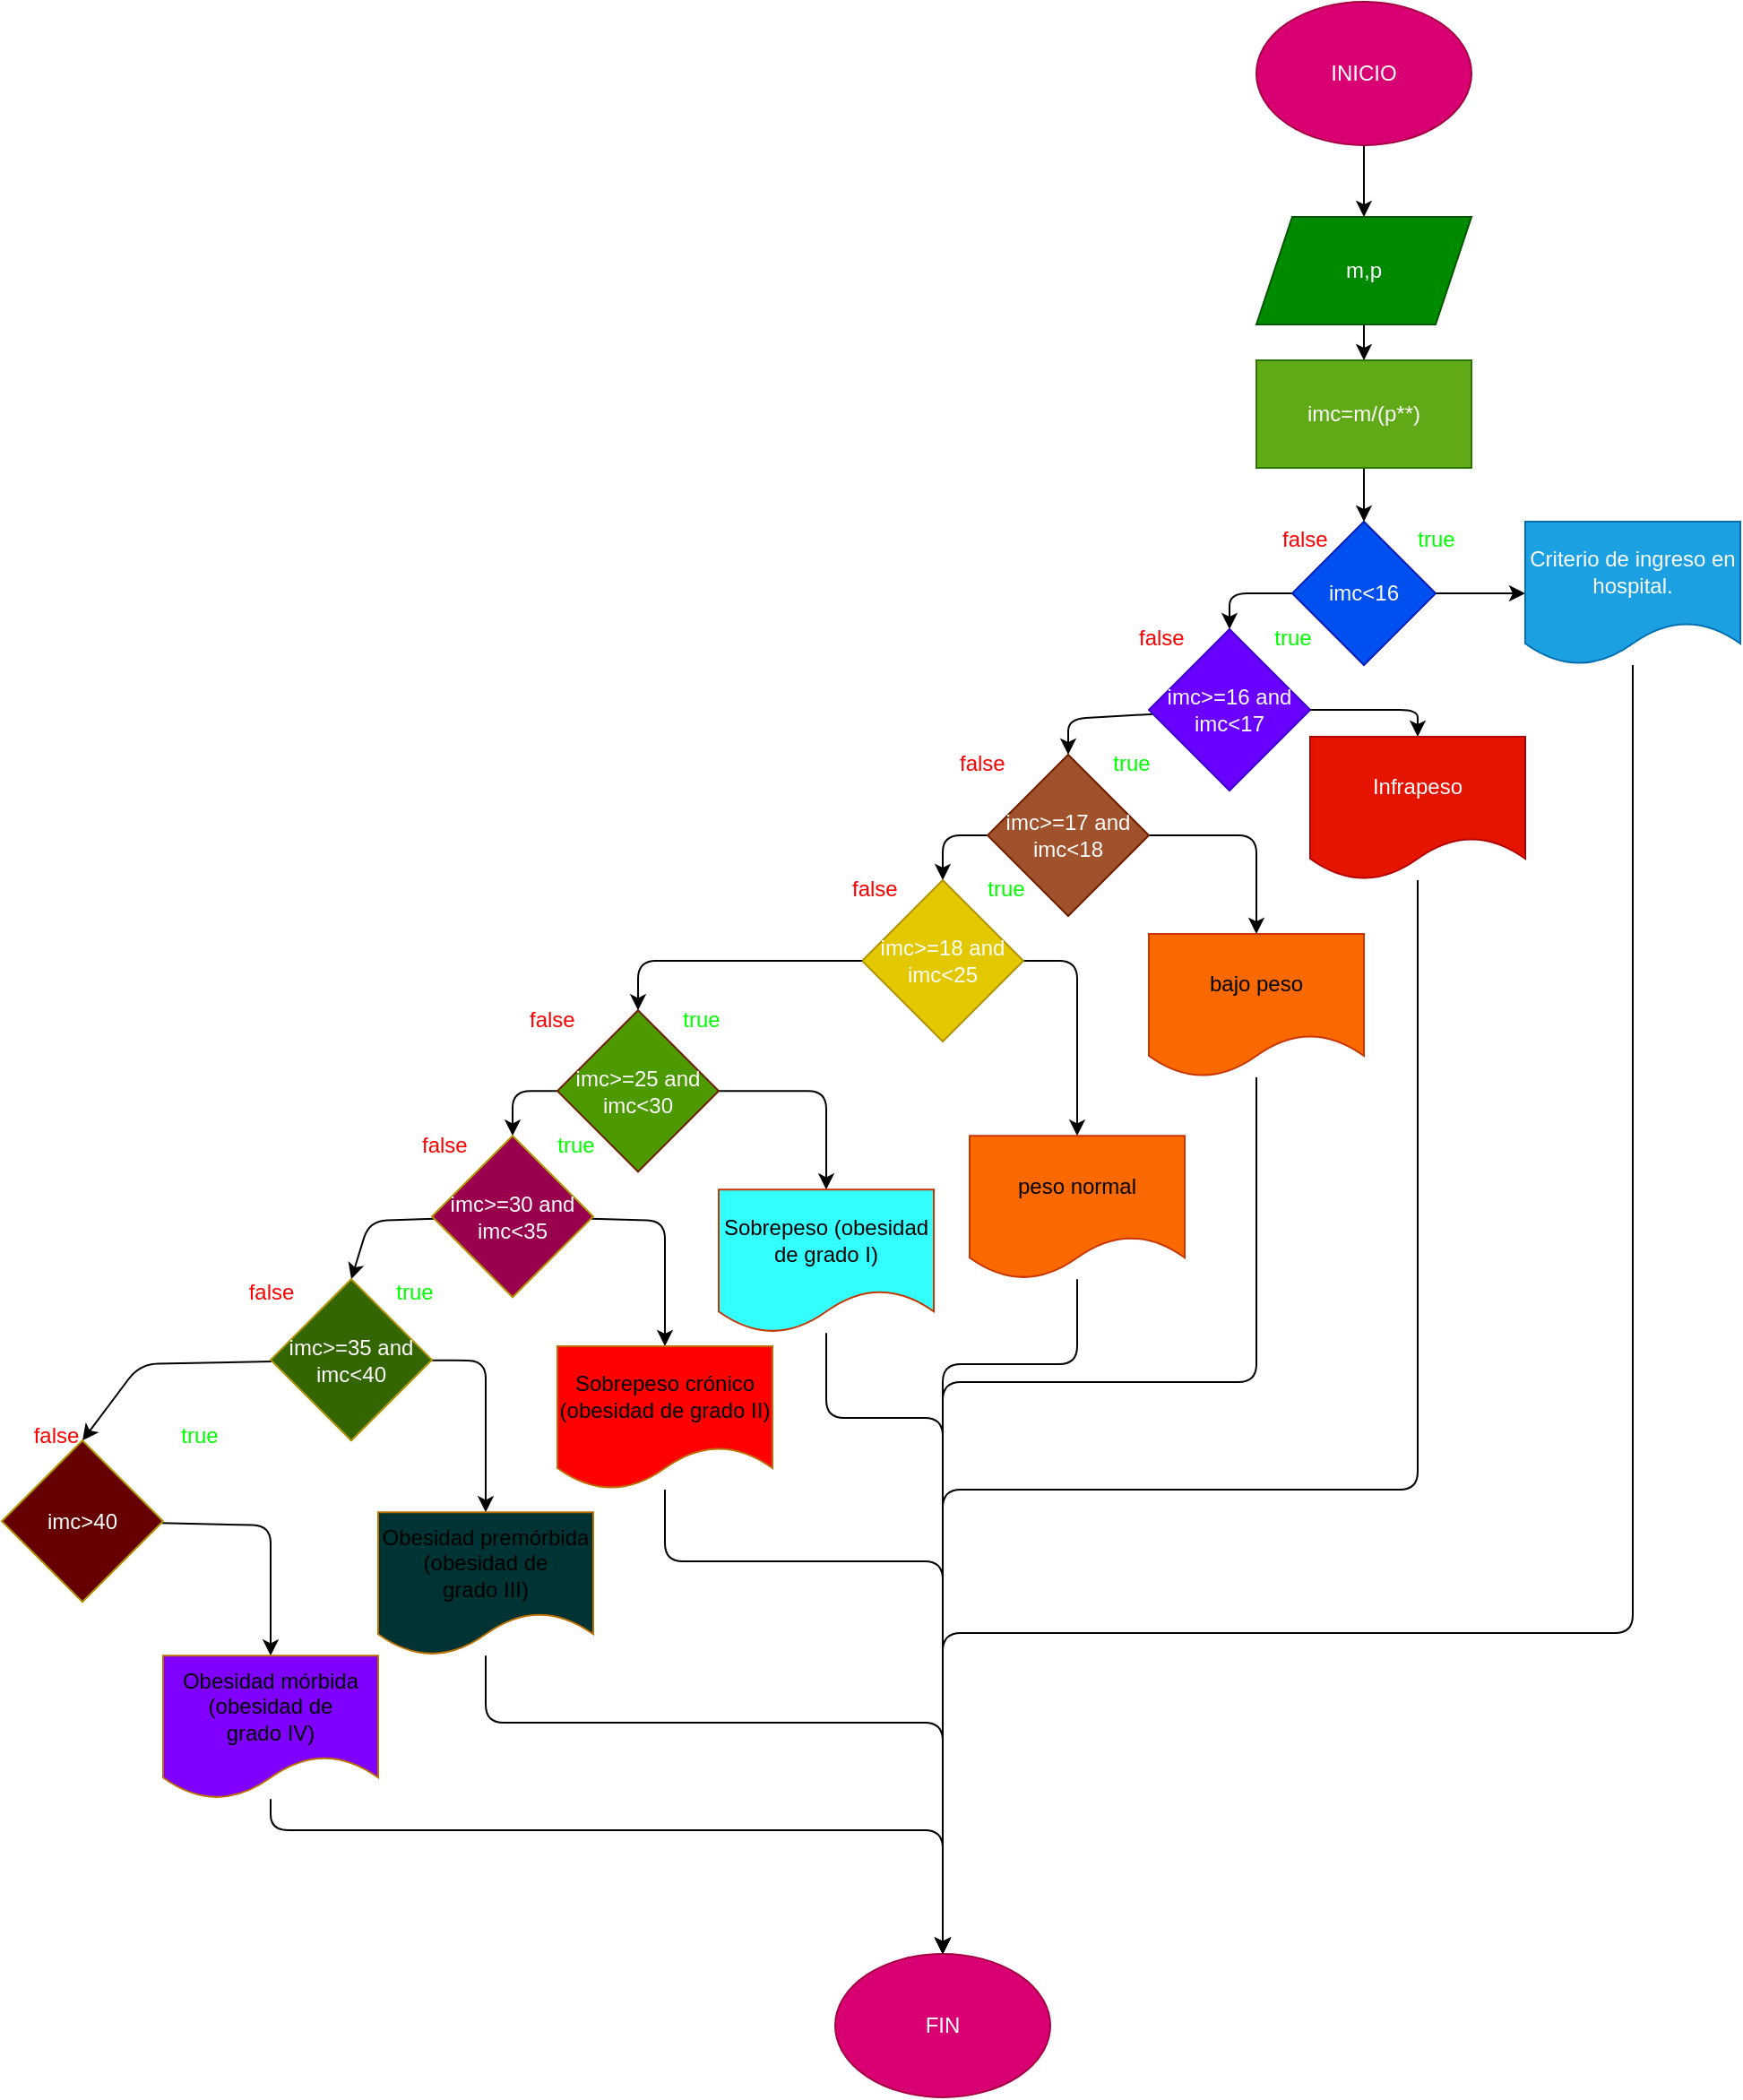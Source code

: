 <mxfile>
    <diagram id="hnFL6QaRTtWvXPoQ2jXc" name="Página-1">
        <mxGraphModel dx="1489" dy="411" grid="1" gridSize="10" guides="1" tooltips="1" connect="1" arrows="1" fold="1" page="1" pageScale="1" pageWidth="827" pageHeight="1169" math="0" shadow="0">
            <root>
                <mxCell id="0"/>
                <mxCell id="1" parent="0"/>
                <mxCell id="4" value="" style="edgeStyle=none;html=1;" parent="1" source="2" target="3" edge="1">
                    <mxGeometry relative="1" as="geometry"/>
                </mxCell>
                <mxCell id="2" value="INICIO" style="ellipse;whiteSpace=wrap;html=1;fillColor=#d80073;fontColor=#ffffff;strokeColor=#A50040;" parent="1" vertex="1">
                    <mxGeometry x="210" y="80" width="120" height="80" as="geometry"/>
                </mxCell>
                <mxCell id="6" value="" style="edgeStyle=none;html=1;" parent="1" source="3" target="5" edge="1">
                    <mxGeometry relative="1" as="geometry"/>
                </mxCell>
                <mxCell id="3" value="m,p" style="shape=parallelogram;perimeter=parallelogramPerimeter;whiteSpace=wrap;html=1;fixedSize=1;fillColor=#008a00;fontColor=#ffffff;strokeColor=#005700;" parent="1" vertex="1">
                    <mxGeometry x="210" y="200" width="120" height="60" as="geometry"/>
                </mxCell>
                <mxCell id="8" value="" style="edgeStyle=none;html=1;" parent="1" source="5" target="7" edge="1">
                    <mxGeometry relative="1" as="geometry"/>
                </mxCell>
                <mxCell id="5" value="imc=m/(p**)" style="whiteSpace=wrap;html=1;fillColor=#60a917;fontColor=#ffffff;strokeColor=#2D7600;" parent="1" vertex="1">
                    <mxGeometry x="210" y="280" width="120" height="60" as="geometry"/>
                </mxCell>
                <mxCell id="14" value="" style="edgeStyle=none;html=1;fontColor=#FF0000;" parent="1" source="7" target="13" edge="1">
                    <mxGeometry relative="1" as="geometry">
                        <Array as="points">
                            <mxPoint x="195" y="410"/>
                        </Array>
                    </mxGeometry>
                </mxCell>
                <mxCell id="22" value="" style="edgeStyle=none;html=1;fontColor=#FF0000;" parent="1" source="7" target="21" edge="1">
                    <mxGeometry relative="1" as="geometry"/>
                </mxCell>
                <mxCell id="7" value="imc&amp;lt;16" style="rhombus;whiteSpace=wrap;html=1;fillColor=#0050ef;fontColor=#ffffff;strokeColor=#001DBC;" parent="1" vertex="1">
                    <mxGeometry x="230" y="370" width="80" height="80" as="geometry"/>
                </mxCell>
                <mxCell id="11" value="&lt;font color=&quot;#00ff00&quot;&gt;true&lt;/font&gt;" style="text;html=1;align=center;verticalAlign=middle;resizable=0;points=[];autosize=1;strokeColor=none;fillColor=none;" parent="1" vertex="1">
                    <mxGeometry x="290" y="365" width="40" height="30" as="geometry"/>
                </mxCell>
                <mxCell id="12" value="&amp;nbsp; &amp;nbsp; &lt;font color=&quot;#ff0000&quot;&gt;false&lt;/font&gt;" style="text;html=1;align=center;verticalAlign=middle;resizable=0;points=[];autosize=1;strokeColor=none;fillColor=none;" parent="1" vertex="1">
                    <mxGeometry x="200" y="365" width="60" height="30" as="geometry"/>
                </mxCell>
                <mxCell id="19" value="" style="edgeStyle=none;html=1;fontColor=#FF0000;" parent="1" source="13" edge="1">
                    <mxGeometry relative="1" as="geometry">
                        <mxPoint x="300" y="490" as="targetPoint"/>
                        <Array as="points">
                            <mxPoint x="300" y="475"/>
                        </Array>
                    </mxGeometry>
                </mxCell>
                <mxCell id="27" value="" style="edgeStyle=none;html=1;fontColor=#FF0000;entryX=0.5;entryY=0;entryDx=0;entryDy=0;" parent="1" source="13" target="17" edge="1">
                    <mxGeometry relative="1" as="geometry">
                        <Array as="points">
                            <mxPoint x="105" y="480"/>
                        </Array>
                    </mxGeometry>
                </mxCell>
                <mxCell id="13" value="imc&amp;gt;=16 and imc&amp;lt;17" style="rhombus;whiteSpace=wrap;html=1;fillColor=#6a00ff;fontColor=#ffffff;strokeColor=#3700CC;" parent="1" vertex="1">
                    <mxGeometry x="150" y="430" width="90" height="90" as="geometry"/>
                </mxCell>
                <mxCell id="15" value="&amp;nbsp; &amp;nbsp; &lt;font color=&quot;#ff0000&quot;&gt;false&lt;/font&gt;" style="text;html=1;align=center;verticalAlign=middle;resizable=0;points=[];autosize=1;strokeColor=none;fillColor=none;" parent="1" vertex="1">
                    <mxGeometry x="120" y="420" width="60" height="30" as="geometry"/>
                </mxCell>
                <mxCell id="16" value="&lt;font color=&quot;#00ff00&quot;&gt;true&lt;/font&gt;" style="text;html=1;align=center;verticalAlign=middle;resizable=0;points=[];autosize=1;strokeColor=none;fillColor=none;" parent="1" vertex="1">
                    <mxGeometry x="210" y="420" width="40" height="30" as="geometry"/>
                </mxCell>
                <mxCell id="29" style="edgeStyle=none;html=1;entryX=0.5;entryY=0;entryDx=0;entryDy=0;fontColor=#FF0000;" parent="1" source="17" target="28" edge="1">
                    <mxGeometry relative="1" as="geometry">
                        <Array as="points">
                            <mxPoint x="210" y="545"/>
                        </Array>
                    </mxGeometry>
                </mxCell>
                <mxCell id="33" value="" style="edgeStyle=none;html=1;fontColor=#FF0000;entryX=0.5;entryY=0;entryDx=0;entryDy=0;" parent="1" source="17" target="30" edge="1">
                    <mxGeometry relative="1" as="geometry">
                        <Array as="points">
                            <mxPoint x="35" y="545"/>
                        </Array>
                    </mxGeometry>
                </mxCell>
                <mxCell id="17" value="imc&amp;gt;=17 and imc&amp;lt;18" style="rhombus;whiteSpace=wrap;html=1;fillColor=#a0522d;fontColor=#ffffff;strokeColor=#6D1F00;" parent="1" vertex="1">
                    <mxGeometry x="60" y="500" width="90" height="90" as="geometry"/>
                </mxCell>
                <mxCell id="98" style="edgeStyle=none;html=1;entryX=0.5;entryY=0;entryDx=0;entryDy=0;fontColor=#00FF00;" parent="1" source="21" target="37" edge="1">
                    <mxGeometry relative="1" as="geometry">
                        <Array as="points">
                            <mxPoint x="420" y="510"/>
                            <mxPoint x="420" y="990"/>
                            <mxPoint x="35" y="990"/>
                        </Array>
                    </mxGeometry>
                </mxCell>
                <mxCell id="21" value="Criterio de ingreso en hospital." style="shape=document;whiteSpace=wrap;html=1;boundedLbl=1;fillColor=#1ba1e2;fontColor=#ffffff;strokeColor=#006EAF;" parent="1" vertex="1">
                    <mxGeometry x="360" y="370" width="120" height="80" as="geometry"/>
                </mxCell>
                <mxCell id="97" style="edgeStyle=none;html=1;entryX=0.5;entryY=0;entryDx=0;entryDy=0;fontColor=#00FF00;" parent="1" source="23" target="37" edge="1">
                    <mxGeometry relative="1" as="geometry">
                        <Array as="points">
                            <mxPoint x="300" y="620"/>
                            <mxPoint x="300" y="910"/>
                            <mxPoint x="35" y="910"/>
                        </Array>
                    </mxGeometry>
                </mxCell>
                <mxCell id="23" value="Infrapeso" style="shape=document;whiteSpace=wrap;html=1;boundedLbl=1;fillColor=#e51400;fontColor=#ffffff;strokeColor=#B20000;" parent="1" vertex="1">
                    <mxGeometry x="240" y="490" width="120" height="80" as="geometry"/>
                </mxCell>
                <mxCell id="24" value="&amp;nbsp; &amp;nbsp; &lt;font color=&quot;#ff0000&quot;&gt;false&lt;/font&gt;" style="text;html=1;align=center;verticalAlign=middle;resizable=0;points=[];autosize=1;strokeColor=none;fillColor=none;" parent="1" vertex="1">
                    <mxGeometry x="20" y="490" width="60" height="30" as="geometry"/>
                </mxCell>
                <mxCell id="25" value="&lt;font color=&quot;#00ff00&quot;&gt;true&lt;/font&gt;" style="text;html=1;align=center;verticalAlign=middle;resizable=0;points=[];autosize=1;strokeColor=none;fillColor=none;" parent="1" vertex="1">
                    <mxGeometry x="120" y="490" width="40" height="30" as="geometry"/>
                </mxCell>
                <mxCell id="96" style="edgeStyle=none;html=1;entryX=0.5;entryY=0;entryDx=0;entryDy=0;fontColor=#00FF00;" parent="1" source="28" target="37" edge="1">
                    <mxGeometry relative="1" as="geometry">
                        <Array as="points">
                            <mxPoint x="210" y="750"/>
                            <mxPoint x="210" y="850"/>
                            <mxPoint x="35" y="850"/>
                        </Array>
                    </mxGeometry>
                </mxCell>
                <mxCell id="28" value="bajo peso" style="shape=document;whiteSpace=wrap;html=1;boundedLbl=1;fillColor=#fa6800;fontColor=#000000;strokeColor=#C73500;" parent="1" vertex="1">
                    <mxGeometry x="150" y="600" width="120" height="80" as="geometry"/>
                </mxCell>
                <mxCell id="35" style="edgeStyle=none;html=1;entryX=0.5;entryY=0;entryDx=0;entryDy=0;fontColor=#FF0000;" parent="1" source="30" target="34" edge="1">
                    <mxGeometry relative="1" as="geometry">
                        <Array as="points">
                            <mxPoint x="110" y="615"/>
                        </Array>
                    </mxGeometry>
                </mxCell>
                <mxCell id="30" value="&lt;span style=&quot;color: rgb(255, 255, 255);&quot;&gt;imc&amp;gt;=18 and imc&amp;lt;25&lt;/span&gt;" style="rhombus;whiteSpace=wrap;html=1;fillColor=#e3c800;fontColor=#000000;strokeColor=#B09500;" parent="1" vertex="1">
                    <mxGeometry x="-10" y="570" width="90" height="90" as="geometry"/>
                </mxCell>
                <mxCell id="31" value="&amp;nbsp; &amp;nbsp; &lt;font color=&quot;#ff0000&quot;&gt;false&lt;/font&gt;" style="text;html=1;align=center;verticalAlign=middle;resizable=0;points=[];autosize=1;strokeColor=none;fillColor=none;" parent="1" vertex="1">
                    <mxGeometry x="-40" y="560" width="60" height="30" as="geometry"/>
                </mxCell>
                <mxCell id="32" value="&lt;font color=&quot;#00ff00&quot;&gt;true&lt;/font&gt;" style="text;html=1;align=center;verticalAlign=middle;resizable=0;points=[];autosize=1;strokeColor=none;fillColor=none;" parent="1" vertex="1">
                    <mxGeometry x="50" y="560" width="40" height="30" as="geometry"/>
                </mxCell>
                <mxCell id="95" style="edgeStyle=none;html=1;entryX=0.5;entryY=0;entryDx=0;entryDy=0;fontColor=#00FF00;" parent="1" source="34" target="37" edge="1">
                    <mxGeometry relative="1" as="geometry">
                        <Array as="points">
                            <mxPoint x="110" y="840"/>
                            <mxPoint x="35" y="840"/>
                        </Array>
                    </mxGeometry>
                </mxCell>
                <mxCell id="34" value="peso normal" style="shape=document;whiteSpace=wrap;html=1;boundedLbl=1;fillColor=#fa6800;fontColor=#000000;strokeColor=#C73500;" parent="1" vertex="1">
                    <mxGeometry x="50" y="712.63" width="120" height="80" as="geometry"/>
                </mxCell>
                <mxCell id="37" value="FIN" style="ellipse;whiteSpace=wrap;html=1;strokeColor=#A50040;fontColor=#ffffff;fillColor=#d80073;" parent="1" vertex="1">
                    <mxGeometry x="-25" y="1169" width="120" height="80" as="geometry"/>
                </mxCell>
                <mxCell id="46" value="" style="edgeStyle=none;html=1;fontColor=#FF0000;entryX=0.5;entryY=0;entryDx=0;entryDy=0;exitX=0;exitY=0.5;exitDx=0;exitDy=0;" parent="1" source="30" target="52" edge="1">
                    <mxGeometry relative="1" as="geometry">
                        <Array as="points">
                            <mxPoint x="-135" y="615"/>
                        </Array>
                        <mxPoint x="-87.632" y="619.998" as="sourcePoint"/>
                    </mxGeometry>
                </mxCell>
                <mxCell id="50" style="edgeStyle=none;html=1;entryX=0.5;entryY=0;entryDx=0;entryDy=0;fontColor=#FF0000;" parent="1" source="52" target="55" edge="1">
                    <mxGeometry relative="1" as="geometry">
                        <Array as="points">
                            <mxPoint x="-30" y="687.63"/>
                        </Array>
                    </mxGeometry>
                </mxCell>
                <mxCell id="51" value="" style="edgeStyle=none;html=1;fontColor=#FF0000;entryX=0.5;entryY=0;entryDx=0;entryDy=0;" parent="1" source="52" target="57" edge="1">
                    <mxGeometry relative="1" as="geometry">
                        <Array as="points">
                            <mxPoint x="-205" y="687.63"/>
                        </Array>
                    </mxGeometry>
                </mxCell>
                <mxCell id="52" value="imc&amp;gt;=25 and imc&amp;lt;30" style="rhombus;whiteSpace=wrap;html=1;fillColor=#4D9900;fontColor=#ffffff;strokeColor=#6D1F00;" parent="1" vertex="1">
                    <mxGeometry x="-180" y="642.63" width="90" height="90" as="geometry"/>
                </mxCell>
                <mxCell id="53" value="&amp;nbsp; &amp;nbsp; &lt;font color=&quot;#ff0000&quot;&gt;false&lt;/font&gt;" style="text;html=1;align=center;verticalAlign=middle;resizable=0;points=[];autosize=1;strokeColor=none;fillColor=none;" parent="1" vertex="1">
                    <mxGeometry x="-220" y="632.63" width="60" height="30" as="geometry"/>
                </mxCell>
                <mxCell id="54" value="&lt;font color=&quot;#00ff00&quot;&gt;true&lt;/font&gt;" style="text;html=1;align=center;verticalAlign=middle;resizable=0;points=[];autosize=1;strokeColor=none;fillColor=none;" parent="1" vertex="1">
                    <mxGeometry x="-120" y="632.63" width="40" height="30" as="geometry"/>
                </mxCell>
                <mxCell id="89" style="edgeStyle=none;html=1;entryX=0.5;entryY=0;entryDx=0;entryDy=0;fontColor=#00FF00;" parent="1" source="55" target="37" edge="1">
                    <mxGeometry relative="1" as="geometry">
                        <Array as="points">
                            <mxPoint x="-30" y="870"/>
                            <mxPoint x="35" y="870"/>
                        </Array>
                    </mxGeometry>
                </mxCell>
                <mxCell id="55" value="Sobrepeso (obesidad de grado I)" style="shape=document;whiteSpace=wrap;html=1;boundedLbl=1;fillColor=#33FFFF;fontColor=#000000;strokeColor=#C73500;" parent="1" vertex="1">
                    <mxGeometry x="-90" y="742.63" width="120" height="80" as="geometry"/>
                </mxCell>
                <mxCell id="56" style="edgeStyle=none;html=1;entryX=0.5;entryY=0;entryDx=0;entryDy=0;fontColor=#FF0000;" parent="1" source="57" target="60" edge="1">
                    <mxGeometry relative="1" as="geometry">
                        <Array as="points">
                            <mxPoint x="-120" y="760"/>
                        </Array>
                    </mxGeometry>
                </mxCell>
                <mxCell id="78" style="edgeStyle=none;html=1;entryX=0.5;entryY=0;entryDx=0;entryDy=0;" parent="1" source="57" target="61" edge="1">
                    <mxGeometry relative="1" as="geometry">
                        <Array as="points">
                            <mxPoint x="-285" y="760"/>
                        </Array>
                    </mxGeometry>
                </mxCell>
                <mxCell id="57" value="&lt;span style=&quot;color: rgb(255, 255, 255);&quot;&gt;imc&amp;gt;=30 and imc&amp;lt;35&lt;/span&gt;" style="rhombus;whiteSpace=wrap;html=1;fillColor=#99004D;fontColor=#000000;strokeColor=#B09500;" parent="1" vertex="1">
                    <mxGeometry x="-250" y="712.63" width="90" height="90" as="geometry"/>
                </mxCell>
                <mxCell id="58" value="&amp;nbsp; &amp;nbsp; &lt;font color=&quot;#ff0000&quot;&gt;false&lt;/font&gt;" style="text;html=1;align=center;verticalAlign=middle;resizable=0;points=[];autosize=1;strokeColor=none;fillColor=none;" parent="1" vertex="1">
                    <mxGeometry x="-280" y="702.63" width="60" height="30" as="geometry"/>
                </mxCell>
                <mxCell id="59" value="&lt;font color=&quot;#00ff00&quot;&gt;true&lt;/font&gt;" style="text;html=1;align=center;verticalAlign=middle;resizable=0;points=[];autosize=1;strokeColor=none;fillColor=none;" parent="1" vertex="1">
                    <mxGeometry x="-190" y="702.63" width="40" height="30" as="geometry"/>
                </mxCell>
                <mxCell id="88" style="edgeStyle=none;html=1;entryX=0.5;entryY=0;entryDx=0;entryDy=0;fontColor=#00FF00;" parent="1" source="60" target="37" edge="1">
                    <mxGeometry relative="1" as="geometry">
                        <Array as="points">
                            <mxPoint x="-120" y="950"/>
                            <mxPoint x="35" y="950"/>
                        </Array>
                    </mxGeometry>
                </mxCell>
                <mxCell id="60" value="Sobrepeso crónico (obesidad de grado II)" style="shape=document;whiteSpace=wrap;html=1;boundedLbl=1;fillColor=#FF0000;fontColor=#000000;strokeColor=#BD7000;" parent="1" vertex="1">
                    <mxGeometry x="-180" y="830" width="120" height="80" as="geometry"/>
                </mxCell>
                <mxCell id="77" style="edgeStyle=none;html=1;entryX=0.5;entryY=0;entryDx=0;entryDy=0;" parent="1" source="61" target="76" edge="1">
                    <mxGeometry relative="1" as="geometry">
                        <Array as="points">
                            <mxPoint x="-220" y="838"/>
                        </Array>
                    </mxGeometry>
                </mxCell>
                <mxCell id="80" style="edgeStyle=none;html=1;entryX=0.5;entryY=0;entryDx=0;entryDy=0;" parent="1" source="61" target="73" edge="1">
                    <mxGeometry relative="1" as="geometry">
                        <Array as="points">
                            <mxPoint x="-413" y="840"/>
                        </Array>
                    </mxGeometry>
                </mxCell>
                <mxCell id="61" value="&lt;span style=&quot;color: rgb(255, 255, 255);&quot;&gt;imc&amp;gt;=35 and imc&amp;lt;40&lt;/span&gt;" style="rhombus;whiteSpace=wrap;html=1;fillColor=#336600;fontColor=#000000;strokeColor=#B09500;" parent="1" vertex="1">
                    <mxGeometry x="-340" y="792.63" width="90" height="90" as="geometry"/>
                </mxCell>
                <mxCell id="75" style="edgeStyle=none;html=1;entryX=0.5;entryY=0;entryDx=0;entryDy=0;" parent="1" source="73" target="74" edge="1">
                    <mxGeometry relative="1" as="geometry">
                        <Array as="points">
                            <mxPoint x="-340" y="930"/>
                        </Array>
                    </mxGeometry>
                </mxCell>
                <mxCell id="73" value="&lt;span style=&quot;color: rgb(255, 255, 255);&quot;&gt;imc&amp;gt;40&lt;/span&gt;" style="rhombus;whiteSpace=wrap;html=1;fillColor=#660000;fontColor=#000000;strokeColor=#B09500;" parent="1" vertex="1">
                    <mxGeometry x="-490" y="882.63" width="90" height="90" as="geometry"/>
                </mxCell>
                <mxCell id="86" style="edgeStyle=none;html=1;entryX=0.5;entryY=0;entryDx=0;entryDy=0;fontColor=#00FF00;" parent="1" source="74" target="37" edge="1">
                    <mxGeometry relative="1" as="geometry">
                        <Array as="points">
                            <mxPoint x="-340" y="1100"/>
                            <mxPoint x="35" y="1100"/>
                        </Array>
                    </mxGeometry>
                </mxCell>
                <mxCell id="74" value="&lt;div&gt;Obesidad mórbida (obesidad de grado&amp;nbsp;&lt;span style=&quot;background-color: initial;&quot;&gt;IV)&lt;/span&gt;&lt;/div&gt;" style="shape=document;whiteSpace=wrap;html=1;boundedLbl=1;fillColor=#7F00FF;fontColor=#000000;strokeColor=#BD7000;" parent="1" vertex="1">
                    <mxGeometry x="-400" y="1002.63" width="120" height="80" as="geometry"/>
                </mxCell>
                <mxCell id="87" style="edgeStyle=none;html=1;entryX=0.5;entryY=0;entryDx=0;entryDy=0;fontColor=#00FF00;" parent="1" source="76" target="37" edge="1">
                    <mxGeometry relative="1" as="geometry">
                        <Array as="points">
                            <mxPoint x="-220" y="1040"/>
                            <mxPoint x="35" y="1040"/>
                        </Array>
                    </mxGeometry>
                </mxCell>
                <mxCell id="76" value="&lt;div&gt;Obesidad premórbida (obesidad de grado&amp;nbsp;&lt;span style=&quot;background-color: initial;&quot;&gt;III)&lt;/span&gt;&lt;/div&gt;" style="shape=document;whiteSpace=wrap;html=1;boundedLbl=1;fillColor=#003333;fontColor=#000000;strokeColor=#BD7000;" parent="1" vertex="1">
                    <mxGeometry x="-280" y="922.63" width="120" height="80" as="geometry"/>
                </mxCell>
                <mxCell id="81" value="&lt;font color=&quot;#00ff00&quot;&gt;true&lt;/font&gt;" style="text;html=1;align=center;verticalAlign=middle;resizable=0;points=[];autosize=1;strokeColor=none;fillColor=none;" parent="1" vertex="1">
                    <mxGeometry x="-280" y="785" width="40" height="30" as="geometry"/>
                </mxCell>
                <mxCell id="82" value="&lt;font color=&quot;#ff0000&quot;&gt;false&lt;/font&gt;" style="text;html=1;align=center;verticalAlign=middle;resizable=0;points=[];autosize=1;strokeColor=none;fillColor=none;fontColor=#00FF00;" parent="1" vertex="1">
                    <mxGeometry x="-365" y="785" width="50" height="30" as="geometry"/>
                </mxCell>
                <mxCell id="83" value="false" style="text;html=1;align=center;verticalAlign=middle;resizable=0;points=[];autosize=1;strokeColor=none;fillColor=none;fontColor=#FF0000;" parent="1" vertex="1">
                    <mxGeometry x="-485" y="865" width="50" height="30" as="geometry"/>
                </mxCell>
                <mxCell id="84" value="&lt;font color=&quot;#00ff00&quot;&gt;true&lt;/font&gt;" style="text;html=1;align=center;verticalAlign=middle;resizable=0;points=[];autosize=1;strokeColor=none;fillColor=none;fontColor=#FF0000;" parent="1" vertex="1">
                    <mxGeometry x="-400" y="865" width="40" height="30" as="geometry"/>
                </mxCell>
            </root>
        </mxGraphModel>
    </diagram>
</mxfile>